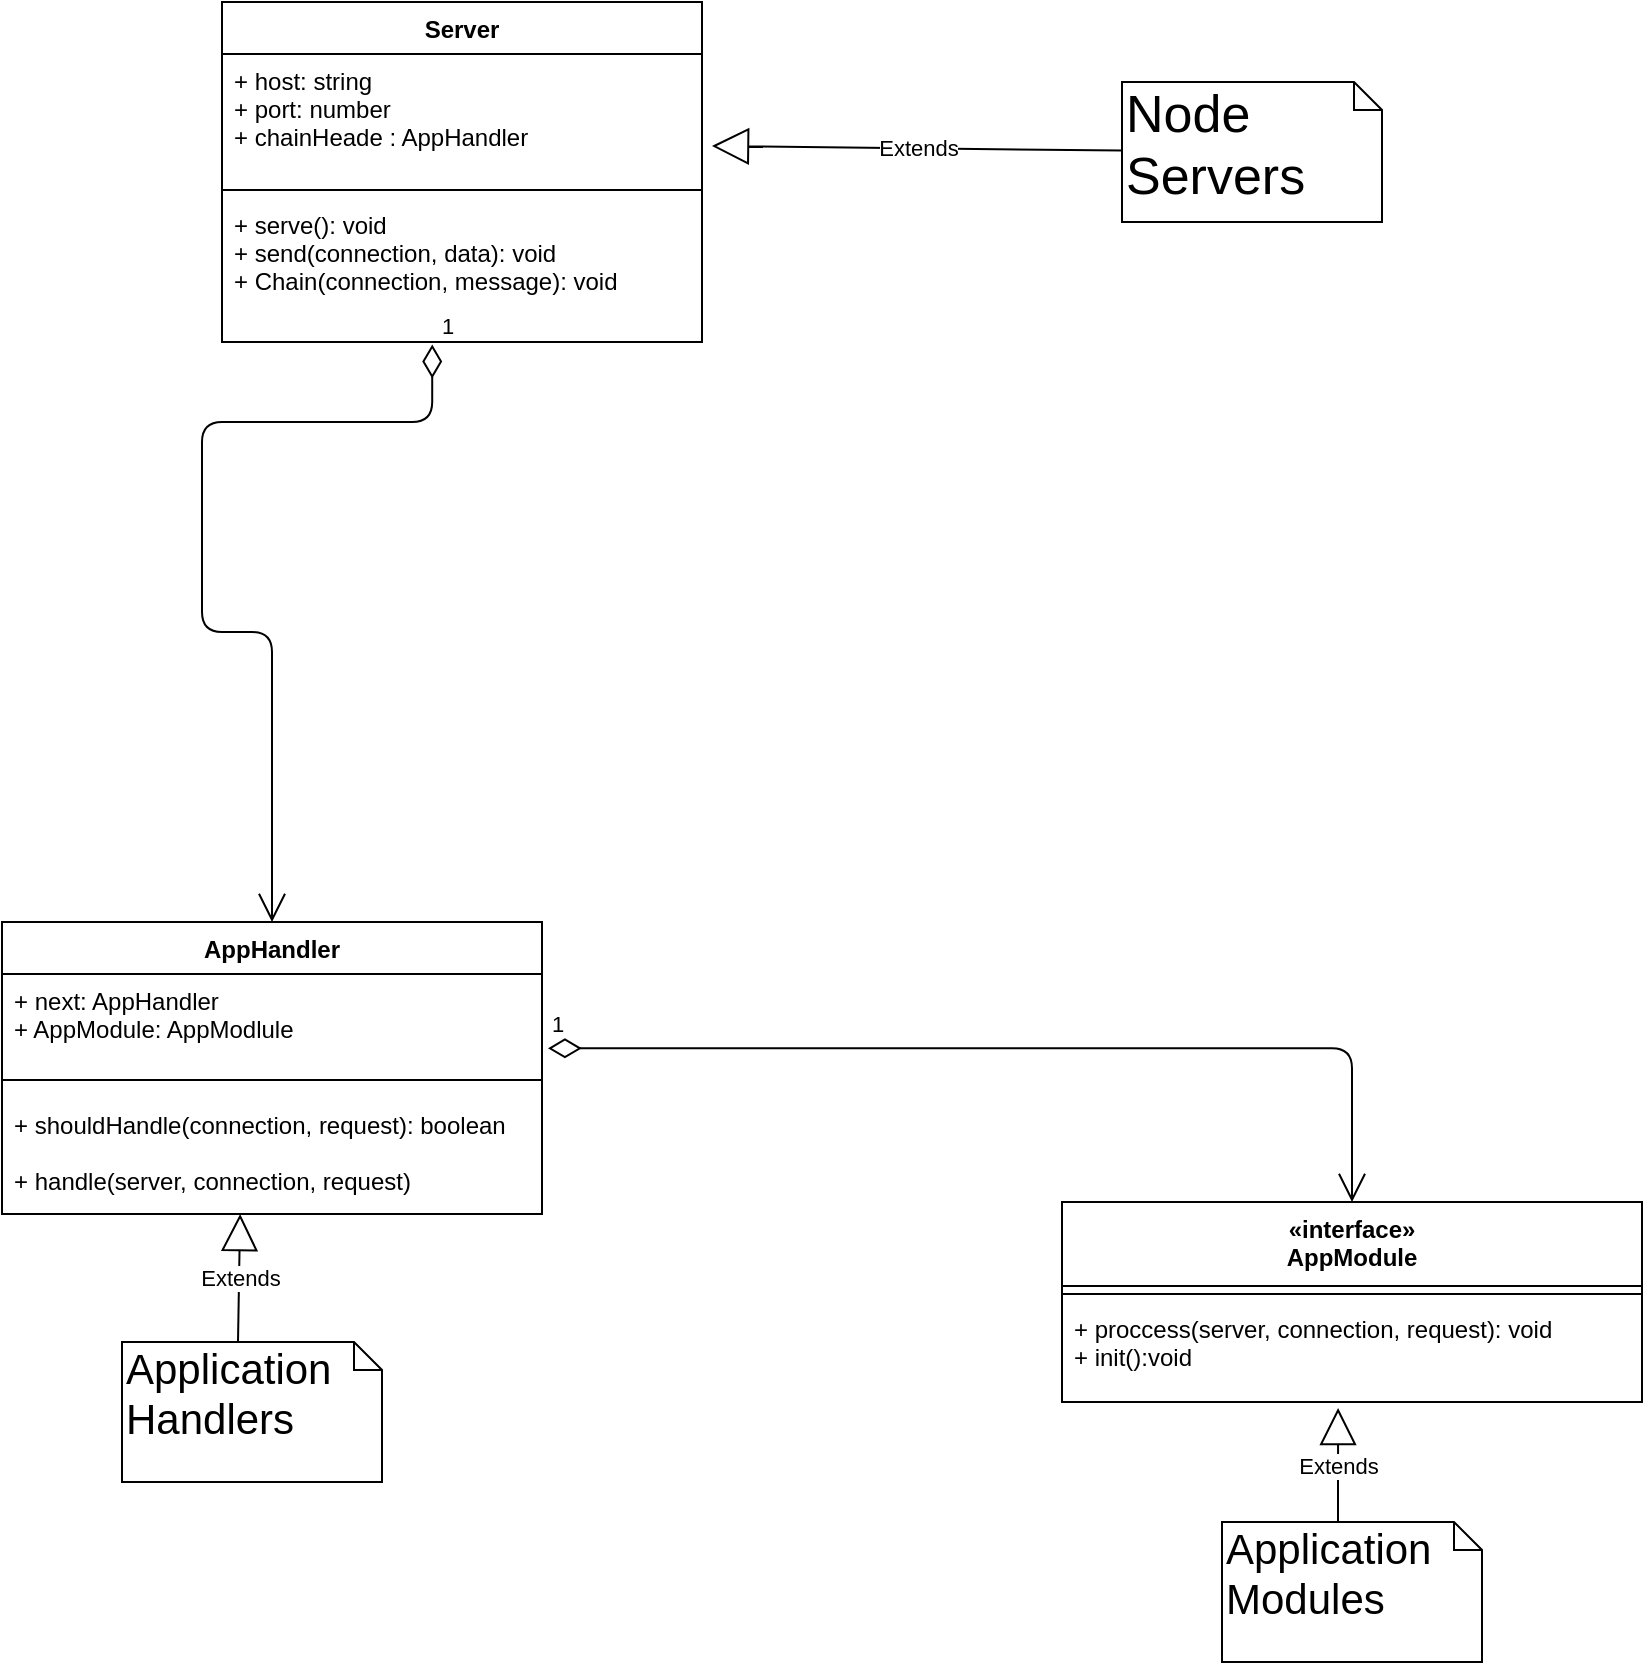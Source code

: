 <mxfile version="12.7.9" type="device"><diagram id="C5RBs43oDa-KdzZeNtuy" name="Page-1"><mxGraphModel dx="1673" dy="980" grid="1" gridSize="10" guides="1" tooltips="1" connect="1" arrows="1" fold="1" page="1" pageScale="1" pageWidth="827" pageHeight="1169" math="0" shadow="0"><root><mxCell id="WIyWlLk6GJQsqaUBKTNV-0"/><mxCell id="WIyWlLk6GJQsqaUBKTNV-1" parent="WIyWlLk6GJQsqaUBKTNV-0"/><mxCell id="-79JPzAJS-vwgHbjNmCg-0" value="AppHandler" style="swimlane;fontStyle=1;align=center;verticalAlign=top;childLayout=stackLayout;horizontal=1;startSize=26;horizontalStack=0;resizeParent=1;resizeParentMax=0;resizeLast=0;collapsible=1;marginBottom=0;" vertex="1" parent="WIyWlLk6GJQsqaUBKTNV-1"><mxGeometry x="70" y="470" width="270" height="146" as="geometry"/></mxCell><mxCell id="-79JPzAJS-vwgHbjNmCg-1" value="+ next: AppHandler&#10;+ AppModule: AppModlule" style="text;strokeColor=none;fillColor=none;align=left;verticalAlign=top;spacingLeft=4;spacingRight=4;overflow=hidden;rotatable=0;points=[[0,0.5],[1,0.5]];portConstraint=eastwest;" vertex="1" parent="-79JPzAJS-vwgHbjNmCg-0"><mxGeometry y="26" width="270" height="44" as="geometry"/></mxCell><mxCell id="-79JPzAJS-vwgHbjNmCg-2" value="" style="line;strokeWidth=1;fillColor=none;align=left;verticalAlign=middle;spacingTop=-1;spacingLeft=3;spacingRight=3;rotatable=0;labelPosition=right;points=[];portConstraint=eastwest;" vertex="1" parent="-79JPzAJS-vwgHbjNmCg-0"><mxGeometry y="70" width="270" height="18" as="geometry"/></mxCell><mxCell id="-79JPzAJS-vwgHbjNmCg-3" value="+ shouldHandle(connection, request): boolean&#10;&#10;+ handle(server, connection, request)" style="text;strokeColor=none;fillColor=none;align=left;verticalAlign=top;spacingLeft=4;spacingRight=4;overflow=hidden;rotatable=0;points=[[0,0.5],[1,0.5]];portConstraint=eastwest;" vertex="1" parent="-79JPzAJS-vwgHbjNmCg-0"><mxGeometry y="88" width="270" height="58" as="geometry"/></mxCell><mxCell id="-79JPzAJS-vwgHbjNmCg-4" value="Server" style="swimlane;fontStyle=1;align=center;verticalAlign=top;childLayout=stackLayout;horizontal=1;startSize=26;horizontalStack=0;resizeParent=1;resizeParentMax=0;resizeLast=0;collapsible=1;marginBottom=0;" vertex="1" parent="WIyWlLk6GJQsqaUBKTNV-1"><mxGeometry x="180" y="10" width="240" height="170" as="geometry"/></mxCell><mxCell id="-79JPzAJS-vwgHbjNmCg-5" value="+ host: string&#10;+ port: number&#10;+ chainHeade : AppHandler" style="text;strokeColor=none;fillColor=none;align=left;verticalAlign=top;spacingLeft=4;spacingRight=4;overflow=hidden;rotatable=0;points=[[0,0.5],[1,0.5]];portConstraint=eastwest;" vertex="1" parent="-79JPzAJS-vwgHbjNmCg-4"><mxGeometry y="26" width="240" height="64" as="geometry"/></mxCell><mxCell id="-79JPzAJS-vwgHbjNmCg-6" value="" style="line;strokeWidth=1;fillColor=none;align=left;verticalAlign=middle;spacingTop=-1;spacingLeft=3;spacingRight=3;rotatable=0;labelPosition=right;points=[];portConstraint=eastwest;" vertex="1" parent="-79JPzAJS-vwgHbjNmCg-4"><mxGeometry y="90" width="240" height="8" as="geometry"/></mxCell><mxCell id="-79JPzAJS-vwgHbjNmCg-7" value="+ serve(): void&#10;+ send(connection, data): void&#10;+ Chain(connection, message): void" style="text;strokeColor=none;fillColor=none;align=left;verticalAlign=top;spacingLeft=4;spacingRight=4;overflow=hidden;rotatable=0;points=[[0,0.5],[1,0.5]];portConstraint=eastwest;" vertex="1" parent="-79JPzAJS-vwgHbjNmCg-4"><mxGeometry y="98" width="240" height="72" as="geometry"/></mxCell><mxCell id="-79JPzAJS-vwgHbjNmCg-9" value="1" style="endArrow=open;html=1;endSize=12;startArrow=diamondThin;startSize=14;startFill=0;edgeStyle=orthogonalEdgeStyle;align=left;verticalAlign=bottom;entryX=0.5;entryY=0;entryDx=0;entryDy=0;exitX=0.438;exitY=1.017;exitDx=0;exitDy=0;exitPerimeter=0;" edge="1" parent="WIyWlLk6GJQsqaUBKTNV-1" source="-79JPzAJS-vwgHbjNmCg-7" target="-79JPzAJS-vwgHbjNmCg-0"><mxGeometry x="-1" y="3" relative="1" as="geometry"><mxPoint x="360" y="300" as="sourcePoint"/><mxPoint x="530" y="330" as="targetPoint"/><Array as="points"><mxPoint x="285" y="220"/><mxPoint x="170" y="220"/><mxPoint x="170" y="325"/><mxPoint x="205" y="325"/></Array></mxGeometry></mxCell><mxCell id="-79JPzAJS-vwgHbjNmCg-16" value="«interface»&#10;AppModule" style="swimlane;fontStyle=1;align=center;verticalAlign=top;childLayout=stackLayout;horizontal=1;startSize=42;horizontalStack=0;resizeParent=1;resizeParentMax=0;resizeLast=0;collapsible=1;marginBottom=0;" vertex="1" parent="WIyWlLk6GJQsqaUBKTNV-1"><mxGeometry x="600" y="610" width="290" height="100" as="geometry"/></mxCell><mxCell id="-79JPzAJS-vwgHbjNmCg-18" value="" style="line;strokeWidth=1;fillColor=none;align=left;verticalAlign=middle;spacingTop=-1;spacingLeft=3;spacingRight=3;rotatable=0;labelPosition=right;points=[];portConstraint=eastwest;" vertex="1" parent="-79JPzAJS-vwgHbjNmCg-16"><mxGeometry y="42" width="290" height="8" as="geometry"/></mxCell><mxCell id="-79JPzAJS-vwgHbjNmCg-19" value="+ proccess(server, connection, request): void&#10;+ init():void" style="text;strokeColor=none;fillColor=none;align=left;verticalAlign=top;spacingLeft=4;spacingRight=4;overflow=hidden;rotatable=0;points=[[0,0.5],[1,0.5]];portConstraint=eastwest;" vertex="1" parent="-79JPzAJS-vwgHbjNmCg-16"><mxGeometry y="50" width="290" height="50" as="geometry"/></mxCell><mxCell id="-79JPzAJS-vwgHbjNmCg-20" value="1" style="endArrow=open;html=1;endSize=12;startArrow=diamondThin;startSize=14;startFill=0;edgeStyle=orthogonalEdgeStyle;align=left;verticalAlign=bottom;exitX=1.011;exitY=0.844;exitDx=0;exitDy=0;exitPerimeter=0;entryX=0.5;entryY=0;entryDx=0;entryDy=0;" edge="1" parent="WIyWlLk6GJQsqaUBKTNV-1" source="-79JPzAJS-vwgHbjNmCg-1" target="-79JPzAJS-vwgHbjNmCg-16"><mxGeometry x="-1" y="3" relative="1" as="geometry"><mxPoint x="600" y="530" as="sourcePoint"/><mxPoint x="760" y="530" as="targetPoint"/></mxGeometry></mxCell><mxCell id="-79JPzAJS-vwgHbjNmCg-29" value="Extends" style="endArrow=block;endSize=16;endFill=0;html=1;" edge="1" parent="WIyWlLk6GJQsqaUBKTNV-1" source="-79JPzAJS-vwgHbjNmCg-49"><mxGeometry width="160" relative="1" as="geometry"><mxPoint x="572.1" y="-24.016" as="sourcePoint"/><mxPoint x="425" y="82" as="targetPoint"/></mxGeometry></mxCell><mxCell id="-79JPzAJS-vwgHbjNmCg-45" value="&lt;font style=&quot;font-size: 21px&quot;&gt;Application&lt;br&gt;Handlers&lt;/font&gt;" style="shape=note;whiteSpace=wrap;html=1;size=14;verticalAlign=top;align=left;spacingTop=-6;" vertex="1" parent="WIyWlLk6GJQsqaUBKTNV-1"><mxGeometry x="130" y="680" width="130" height="70" as="geometry"/></mxCell><mxCell id="-79JPzAJS-vwgHbjNmCg-46" value="Extends" style="endArrow=block;endSize=16;endFill=0;html=1;exitX=0;exitY=0;exitDx=58;exitDy=0;exitPerimeter=0;entryX=0.441;entryY=1;entryDx=0;entryDy=0;entryPerimeter=0;" edge="1" parent="WIyWlLk6GJQsqaUBKTNV-1" source="-79JPzAJS-vwgHbjNmCg-45" target="-79JPzAJS-vwgHbjNmCg-3"><mxGeometry width="160" relative="1" as="geometry"><mxPoint x="180" y="670" as="sourcePoint"/><mxPoint x="340" y="670" as="targetPoint"/></mxGeometry></mxCell><mxCell id="-79JPzAJS-vwgHbjNmCg-47" value="&lt;font style=&quot;font-size: 21px&quot;&gt;Application&lt;br&gt;Modules&lt;/font&gt;" style="shape=note;whiteSpace=wrap;html=1;size=14;verticalAlign=top;align=left;spacingTop=-6;" vertex="1" parent="WIyWlLk6GJQsqaUBKTNV-1"><mxGeometry x="680" y="770" width="130" height="70" as="geometry"/></mxCell><mxCell id="-79JPzAJS-vwgHbjNmCg-48" value="Extends" style="endArrow=block;endSize=16;endFill=0;html=1;exitX=0;exitY=0;exitDx=58;exitDy=0;exitPerimeter=0;entryX=0.476;entryY=1.06;entryDx=0;entryDy=0;entryPerimeter=0;" edge="1" parent="WIyWlLk6GJQsqaUBKTNV-1" source="-79JPzAJS-vwgHbjNmCg-47" target="-79JPzAJS-vwgHbjNmCg-19"><mxGeometry width="160" relative="1" as="geometry"><mxPoint x="850" y="770" as="sourcePoint"/><mxPoint x="851.07" y="706" as="targetPoint"/></mxGeometry></mxCell><mxCell id="-79JPzAJS-vwgHbjNmCg-49" value="&lt;font style=&quot;font-size: 26px&quot;&gt;Node&lt;br&gt;Servers&lt;/font&gt;" style="shape=note;whiteSpace=wrap;html=1;size=14;verticalAlign=top;align=left;spacingTop=-6;" vertex="1" parent="WIyWlLk6GJQsqaUBKTNV-1"><mxGeometry x="630" y="50" width="130" height="70" as="geometry"/></mxCell></root></mxGraphModel></diagram></mxfile>